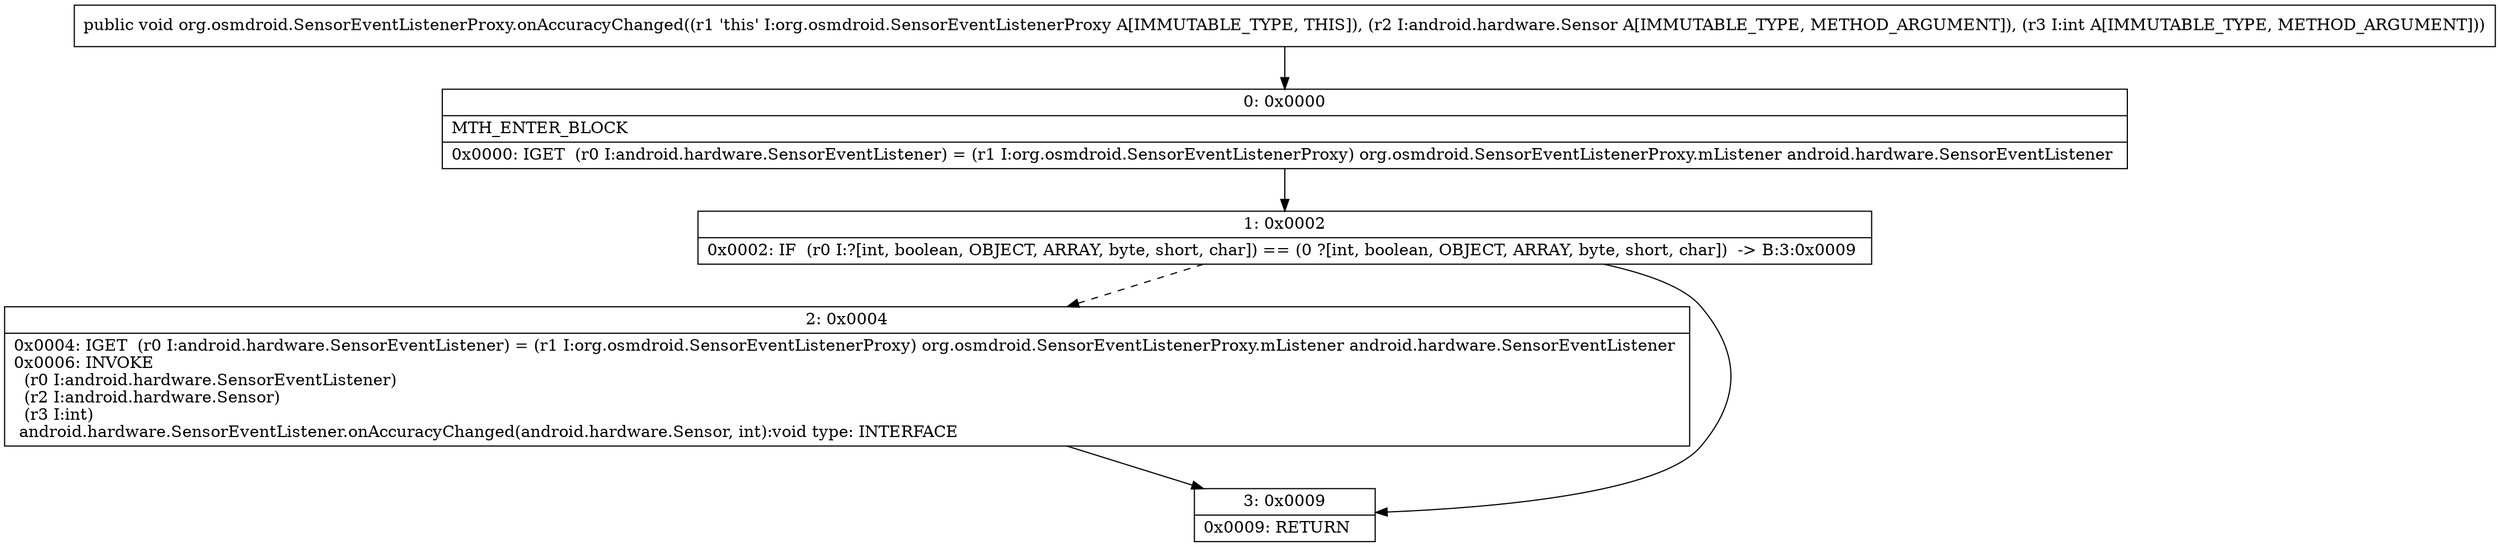 digraph "CFG fororg.osmdroid.SensorEventListenerProxy.onAccuracyChanged(Landroid\/hardware\/Sensor;I)V" {
Node_0 [shape=record,label="{0\:\ 0x0000|MTH_ENTER_BLOCK\l|0x0000: IGET  (r0 I:android.hardware.SensorEventListener) = (r1 I:org.osmdroid.SensorEventListenerProxy) org.osmdroid.SensorEventListenerProxy.mListener android.hardware.SensorEventListener \l}"];
Node_1 [shape=record,label="{1\:\ 0x0002|0x0002: IF  (r0 I:?[int, boolean, OBJECT, ARRAY, byte, short, char]) == (0 ?[int, boolean, OBJECT, ARRAY, byte, short, char])  \-\> B:3:0x0009 \l}"];
Node_2 [shape=record,label="{2\:\ 0x0004|0x0004: IGET  (r0 I:android.hardware.SensorEventListener) = (r1 I:org.osmdroid.SensorEventListenerProxy) org.osmdroid.SensorEventListenerProxy.mListener android.hardware.SensorEventListener \l0x0006: INVOKE  \l  (r0 I:android.hardware.SensorEventListener)\l  (r2 I:android.hardware.Sensor)\l  (r3 I:int)\l android.hardware.SensorEventListener.onAccuracyChanged(android.hardware.Sensor, int):void type: INTERFACE \l}"];
Node_3 [shape=record,label="{3\:\ 0x0009|0x0009: RETURN   \l}"];
MethodNode[shape=record,label="{public void org.osmdroid.SensorEventListenerProxy.onAccuracyChanged((r1 'this' I:org.osmdroid.SensorEventListenerProxy A[IMMUTABLE_TYPE, THIS]), (r2 I:android.hardware.Sensor A[IMMUTABLE_TYPE, METHOD_ARGUMENT]), (r3 I:int A[IMMUTABLE_TYPE, METHOD_ARGUMENT])) }"];
MethodNode -> Node_0;
Node_0 -> Node_1;
Node_1 -> Node_2[style=dashed];
Node_1 -> Node_3;
Node_2 -> Node_3;
}

